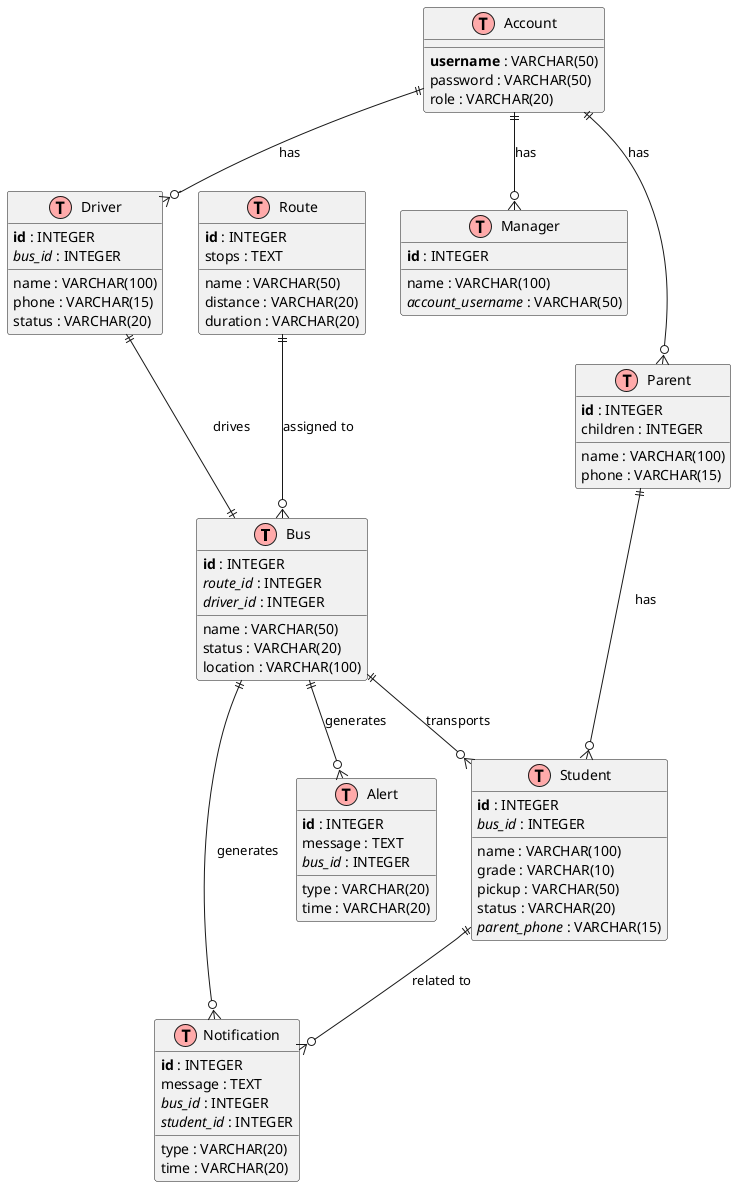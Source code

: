 @startuml ERD
!define Table(name,desc) class name as "desc" << (T,#FFAAAA) >>
!define primary_key(x) <b>x</b>
!define foreign_key(x) <i>x</i>

Table(Bus, "Bus") {
  primary_key(id) : INTEGER
  name : VARCHAR(50)
  foreign_key(route_id) : INTEGER
  foreign_key(driver_id) : INTEGER
  status : VARCHAR(20)
  location : VARCHAR(100)
}

Table(Driver, "Driver") {
  primary_key(id) : INTEGER
  name : VARCHAR(100)
  phone : VARCHAR(15)
  foreign_key(bus_id) : INTEGER
  status : VARCHAR(20)
}

Table(Student, "Student") {
  primary_key(id) : INTEGER
  name : VARCHAR(100)
  grade : VARCHAR(10)
  foreign_key(bus_id) : INTEGER
  pickup : VARCHAR(50)
  status : VARCHAR(20)
  foreign_key(parent_phone) : VARCHAR(15)
}

Table(Parent, "Parent") {
  primary_key(id) : INTEGER
  name : VARCHAR(100)
  phone : VARCHAR(15)
  children : INTEGER
}

Table(Route, "Route") {
  primary_key(id) : INTEGER
  name : VARCHAR(50)
  stops : TEXT
  distance : VARCHAR(20)
  duration : VARCHAR(20)
}

Table(Notification, "Notification") {
  primary_key(id) : INTEGER
  type : VARCHAR(20)
  message : TEXT
  time : VARCHAR(20)
  foreign_key(bus_id) : INTEGER
  foreign_key(student_id) : INTEGER
}



Table(Alert, "Alert") {
  primary_key(id) : INTEGER
  type : VARCHAR(20)
  message : TEXT
  time : VARCHAR(20)
  foreign_key(bus_id) : INTEGER
}

Table(Account, "Account") {
  primary_key(username) : VARCHAR(50)
  password : VARCHAR(50)
  role : VARCHAR(20)
}

Table(Manager, "Manager") {
  primary_key(id) : INTEGER
  name : VARCHAR(100)
  foreign_key(account_username) : VARCHAR(50)
}

' Relationships
Driver ||--|| Bus : drives
Bus ||--o{ Student : transports
Parent ||--o{ Student : has
Route ||--o{ Bus : assigned to
Bus ||--o{ Notification : generates
Bus ||--o{ Alert : generates
Student ||--o{ Notification : related to
Account ||--o{ Driver : has
Account ||--o{ Parent : has
Account ||--o{ Manager : has

@enduml
